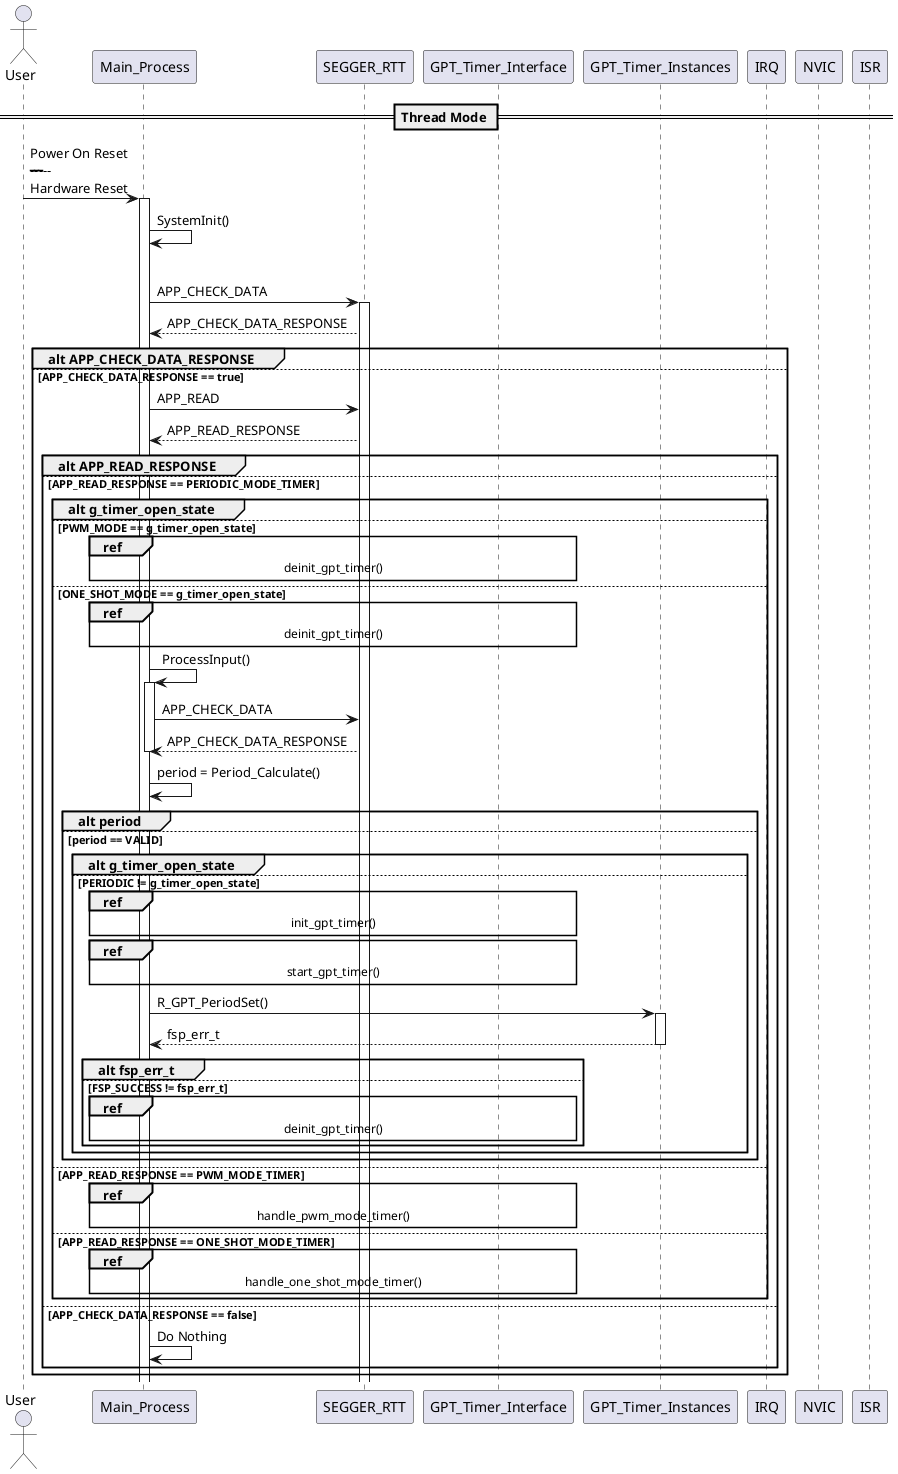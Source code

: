 @startuml

actor User
participant Main_Process as Main
participant SEGGER_RTT
participant GPT_Timer_Interface as GPTIf
participant GPT_Timer_Instances as GPT
participant IRQ
participant NVIC
participant ISR as GPT_Overflow_ISR

== Thread Mode ==
User -> Main: Power On Reset\n-----------------\nHardware Reset
activate Main

Main -> Main : SystemInit()
loop while (1)
    Main -> SEGGER_RTT: APP_CHECK_DATA
    activate SEGGER_RTT
    SEGGER_RTT --> Main: APP_CHECK_DATA_RESPONSE

    group alt APP_CHECK_DATA_RESPONSE 
    else APP_CHECK_DATA_RESPONSE == true
        Main -> SEGGER_RTT: APP_READ
        SEGGER_RTT --> Main: APP_READ_RESPONSE
        
        group alt APP_READ_RESPONSE
        else APP_READ_RESPONSE == PERIODIC_MODE_TIMER
            group alt g_timer_open_state
            else PWM_MODE == g_timer_open_state
                ref over Main, GPTIf: deinit_gpt_timer()
            else ONE_SHOT_MODE == g_timer_open_state
                ref over Main, GPTIf: deinit_gpt_timer()

            Main -> Main: ProcessInput()
            activate Main

            Main -> SEGGER_RTT : APP_CHECK_DATA
            Main<--SEGGER_RTT : APP_CHECK_DATA_RESPONSE
            deactivate Main

            Main -> Main: period = Period_Calculate()

            group alt period
            else period == VALID
                group alt g_timer_open_state
                else PERIODIC != g_timer_open_state
                    ref over Main, GPTIf: init_gpt_timer()
                    ' Start Timer
                    ref over Main, GPTIf: start_gpt_timer()
                    Main -> GPT: R_GPT_PeriodSet()
                    activate GPT
                    Main <-- GPT: fsp_err_t
                    deactivate GPT
                    group alt fsp_err_t
                    else FSP_SUCCESS != fsp_err_t
                        ref over Main, GPTIf: deinit_gpt_timer()
                    end
                end
            end
        else APP_READ_RESPONSE == PWM_MODE_TIMER
            ref over Main, GPTIf: handle_pwm_mode_timer()
        else APP_READ_RESPONSE == ONE_SHOT_MODE_TIMER
            ref over Main, GPTIf: handle_one_shot_mode_timer()
        end
    else APP_CHECK_DATA_RESPONSE == false
        Main -> Main: Do Nothing
    end
end

@enduml
